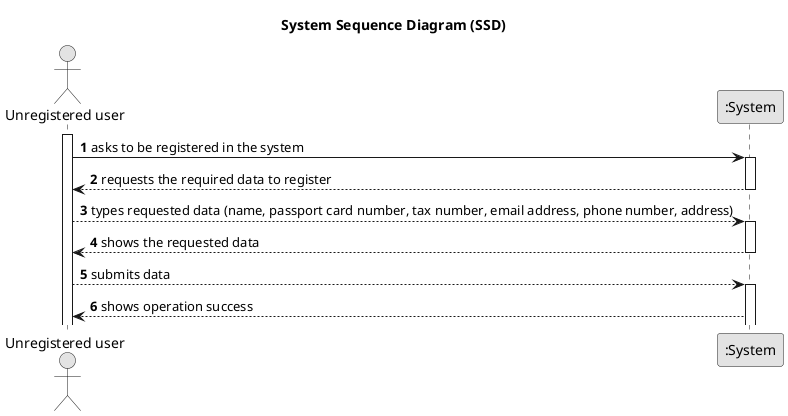 @startuml
skinparam monochrome true
skinparam packageStyle rectangle
skinparam shadowing false

title System Sequence Diagram (SSD)

autonumber

actor "Unregistered user" as user
participant ":System" as System

activate user

    user -> System : asks to be registered in the system
    activate System

        System --> user : requests the required data to register
    deactivate System

    user --> System : types requested data (name, passport card number, tax number, email address, phone number, address)
    activate System

    System --> user : shows the requested data
    deactivate System

    user --> System : submits data
    activate System

    System --> user : shows operation success

@enduml